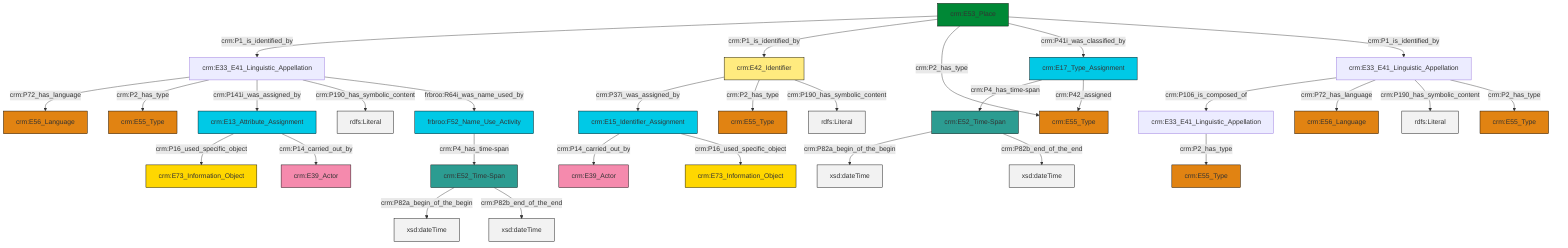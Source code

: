 graph TD
classDef Literal fill:#f2f2f2,stroke:#000000;
classDef CRM_Entity fill:#FFFFFF,stroke:#000000;
classDef Temporal_Entity fill:#00C9E6, stroke:#000000;
classDef Type fill:#E18312, stroke:#000000;
classDef Time-Span fill:#2C9C91, stroke:#000000;
classDef Appellation fill:#FFEB7F, stroke:#000000;
classDef Place fill:#008836, stroke:#000000;
classDef Persistent_Item fill:#B266B2, stroke:#000000;
classDef Conceptual_Object fill:#FFD700, stroke:#000000;
classDef Physical_Thing fill:#D2B48C, stroke:#000000;
classDef Actor fill:#f58aad, stroke:#000000;
classDef PC_Classes fill:#4ce600, stroke:#000000;
classDef Multi fill:#cccccc,stroke:#000000;

0["crm:E33_E41_Linguistic_Appellation"]:::Default -->|crm:P106_is_composed_of| 1["crm:E33_E41_Linguistic_Appellation"]:::Default
4["frbroo:F52_Name_Use_Activity"]:::Temporal_Entity -->|crm:P4_has_time-span| 5["crm:E52_Time-Span"]:::Time-Span
8["crm:E42_Identifier"]:::Appellation -->|crm:P37i_was_assigned_by| 9["crm:E15_Identifier_Assignment"]:::Temporal_Entity
10["crm:E53_Place"]:::Place -->|crm:P1_is_identified_by| 11["crm:E33_E41_Linguistic_Appellation"]:::Default
12["crm:E52_Time-Span"]:::Time-Span -->|crm:P82a_begin_of_the_begin| 13[xsd:dateTime]:::Literal
9["crm:E15_Identifier_Assignment"]:::Temporal_Entity -->|crm:P14_carried_out_by| 15["crm:E39_Actor"]:::Actor
10["crm:E53_Place"]:::Place -->|crm:P1_is_identified_by| 8["crm:E42_Identifier"]:::Appellation
10["crm:E53_Place"]:::Place -->|crm:P2_has_type| 16["crm:E55_Type"]:::Type
1["crm:E33_E41_Linguistic_Appellation"]:::Default -->|crm:P2_has_type| 17["crm:E55_Type"]:::Type
11["crm:E33_E41_Linguistic_Appellation"]:::Default -->|crm:P72_has_language| 18["crm:E56_Language"]:::Type
19["crm:E17_Type_Assignment"]:::Temporal_Entity -->|crm:P4_has_time-span| 12["crm:E52_Time-Span"]:::Time-Span
11["crm:E33_E41_Linguistic_Appellation"]:::Default -->|crm:P2_has_type| 20["crm:E55_Type"]:::Type
10["crm:E53_Place"]:::Place -->|crm:P41i_was_classified_by| 19["crm:E17_Type_Assignment"]:::Temporal_Entity
5["crm:E52_Time-Span"]:::Time-Span -->|crm:P82a_begin_of_the_begin| 21[xsd:dateTime]:::Literal
11["crm:E33_E41_Linguistic_Appellation"]:::Default -->|crm:P141i_was_assigned_by| 22["crm:E13_Attribute_Assignment"]:::Temporal_Entity
10["crm:E53_Place"]:::Place -->|crm:P1_is_identified_by| 0["crm:E33_E41_Linguistic_Appellation"]:::Default
11["crm:E33_E41_Linguistic_Appellation"]:::Default -->|crm:P190_has_symbolic_content| 30[rdfs:Literal]:::Literal
8["crm:E42_Identifier"]:::Appellation -->|crm:P2_has_type| 31["crm:E55_Type"]:::Type
0["crm:E33_E41_Linguistic_Appellation"]:::Default -->|crm:P72_has_language| 2["crm:E56_Language"]:::Type
22["crm:E13_Attribute_Assignment"]:::Temporal_Entity -->|crm:P16_used_specific_object| 36["crm:E73_Information_Object"]:::Conceptual_Object
5["crm:E52_Time-Span"]:::Time-Span -->|crm:P82b_end_of_the_end| 37[xsd:dateTime]:::Literal
0["crm:E33_E41_Linguistic_Appellation"]:::Default -->|crm:P190_has_symbolic_content| 38[rdfs:Literal]:::Literal
0["crm:E33_E41_Linguistic_Appellation"]:::Default -->|crm:P2_has_type| 27["crm:E55_Type"]:::Type
9["crm:E15_Identifier_Assignment"]:::Temporal_Entity -->|crm:P16_used_specific_object| 6["crm:E73_Information_Object"]:::Conceptual_Object
8["crm:E42_Identifier"]:::Appellation -->|crm:P190_has_symbolic_content| 44[rdfs:Literal]:::Literal
19["crm:E17_Type_Assignment"]:::Temporal_Entity -->|crm:P42_assigned| 16["crm:E55_Type"]:::Type
22["crm:E13_Attribute_Assignment"]:::Temporal_Entity -->|crm:P14_carried_out_by| 49["crm:E39_Actor"]:::Actor
12["crm:E52_Time-Span"]:::Time-Span -->|crm:P82b_end_of_the_end| 51[xsd:dateTime]:::Literal
11["crm:E33_E41_Linguistic_Appellation"]:::Default -->|frbroo:R64i_was_name_used_by| 4["frbroo:F52_Name_Use_Activity"]:::Temporal_Entity